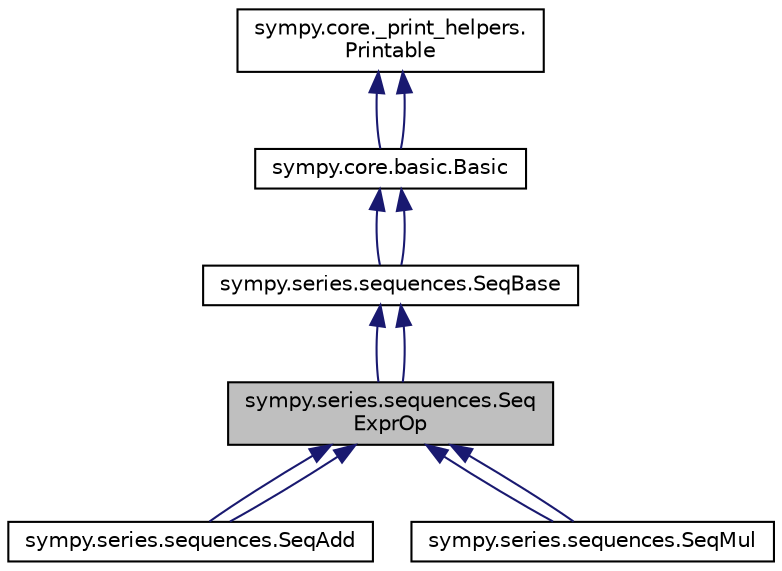 digraph "sympy.series.sequences.SeqExprOp"
{
 // LATEX_PDF_SIZE
  edge [fontname="Helvetica",fontsize="10",labelfontname="Helvetica",labelfontsize="10"];
  node [fontname="Helvetica",fontsize="10",shape=record];
  Node1 [label="sympy.series.sequences.Seq\lExprOp",height=0.2,width=0.4,color="black", fillcolor="grey75", style="filled", fontcolor="black",tooltip="OPERATIONS #."];
  Node2 -> Node1 [dir="back",color="midnightblue",fontsize="10",style="solid",fontname="Helvetica"];
  Node2 [label="sympy.series.sequences.SeqBase",height=0.2,width=0.4,color="black", fillcolor="white", style="filled",URL="$classsympy_1_1series_1_1sequences_1_1SeqBase.html",tooltip="SEQUENCES #."];
  Node3 -> Node2 [dir="back",color="midnightblue",fontsize="10",style="solid",fontname="Helvetica"];
  Node3 [label="sympy.core.basic.Basic",height=0.2,width=0.4,color="black", fillcolor="white", style="filled",URL="$classsympy_1_1core_1_1basic_1_1Basic.html",tooltip=" "];
  Node4 -> Node3 [dir="back",color="midnightblue",fontsize="10",style="solid",fontname="Helvetica"];
  Node4 [label="sympy.core._print_helpers.\lPrintable",height=0.2,width=0.4,color="black", fillcolor="white", style="filled",URL="$classsympy_1_1core_1_1__print__helpers_1_1Printable.html",tooltip=" "];
  Node4 -> Node3 [dir="back",color="midnightblue",fontsize="10",style="solid",fontname="Helvetica"];
  Node3 -> Node2 [dir="back",color="midnightblue",fontsize="10",style="solid",fontname="Helvetica"];
  Node2 -> Node1 [dir="back",color="midnightblue",fontsize="10",style="solid",fontname="Helvetica"];
  Node1 -> Node5 [dir="back",color="midnightblue",fontsize="10",style="solid",fontname="Helvetica"];
  Node5 [label="sympy.series.sequences.SeqAdd",height=0.2,width=0.4,color="black", fillcolor="white", style="filled",URL="$classsympy_1_1series_1_1sequences_1_1SeqAdd.html",tooltip=" "];
  Node1 -> Node5 [dir="back",color="midnightblue",fontsize="10",style="solid",fontname="Helvetica"];
  Node1 -> Node6 [dir="back",color="midnightblue",fontsize="10",style="solid",fontname="Helvetica"];
  Node6 [label="sympy.series.sequences.SeqMul",height=0.2,width=0.4,color="black", fillcolor="white", style="filled",URL="$classsympy_1_1series_1_1sequences_1_1SeqMul.html",tooltip=" "];
  Node1 -> Node6 [dir="back",color="midnightblue",fontsize="10",style="solid",fontname="Helvetica"];
}
